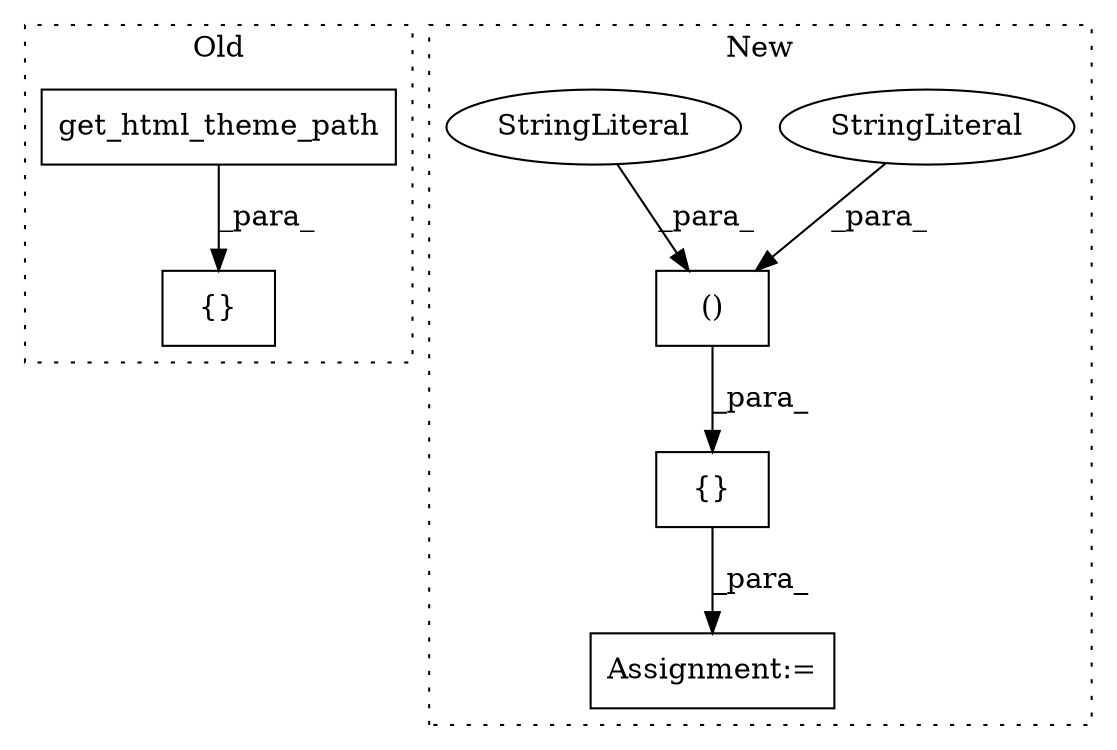 digraph G {
subgraph cluster0 {
1 [label="get_html_theme_path" a="32" s="1549" l="21" shape="box"];
3 [label="{}" a="4" s="1531,1570" l="1,1" shape="box"];
label = "Old";
style="dotted";
}
subgraph cluster1 {
2 [label="()" a="106" s="2161" l="102" shape="box"];
4 [label="StringLiteral" a="45" s="2181" l="29" shape="ellipse"];
5 [label="{}" a="4" s="2155,2263" l="6,2" shape="box"];
6 [label="StringLiteral" a="45" s="2255" l="8" shape="ellipse"];
7 [label="Assignment:=" a="7" s="2114" l="1" shape="box"];
label = "New";
style="dotted";
}
1 -> 3 [label="_para_"];
2 -> 5 [label="_para_"];
4 -> 2 [label="_para_"];
5 -> 7 [label="_para_"];
6 -> 2 [label="_para_"];
}